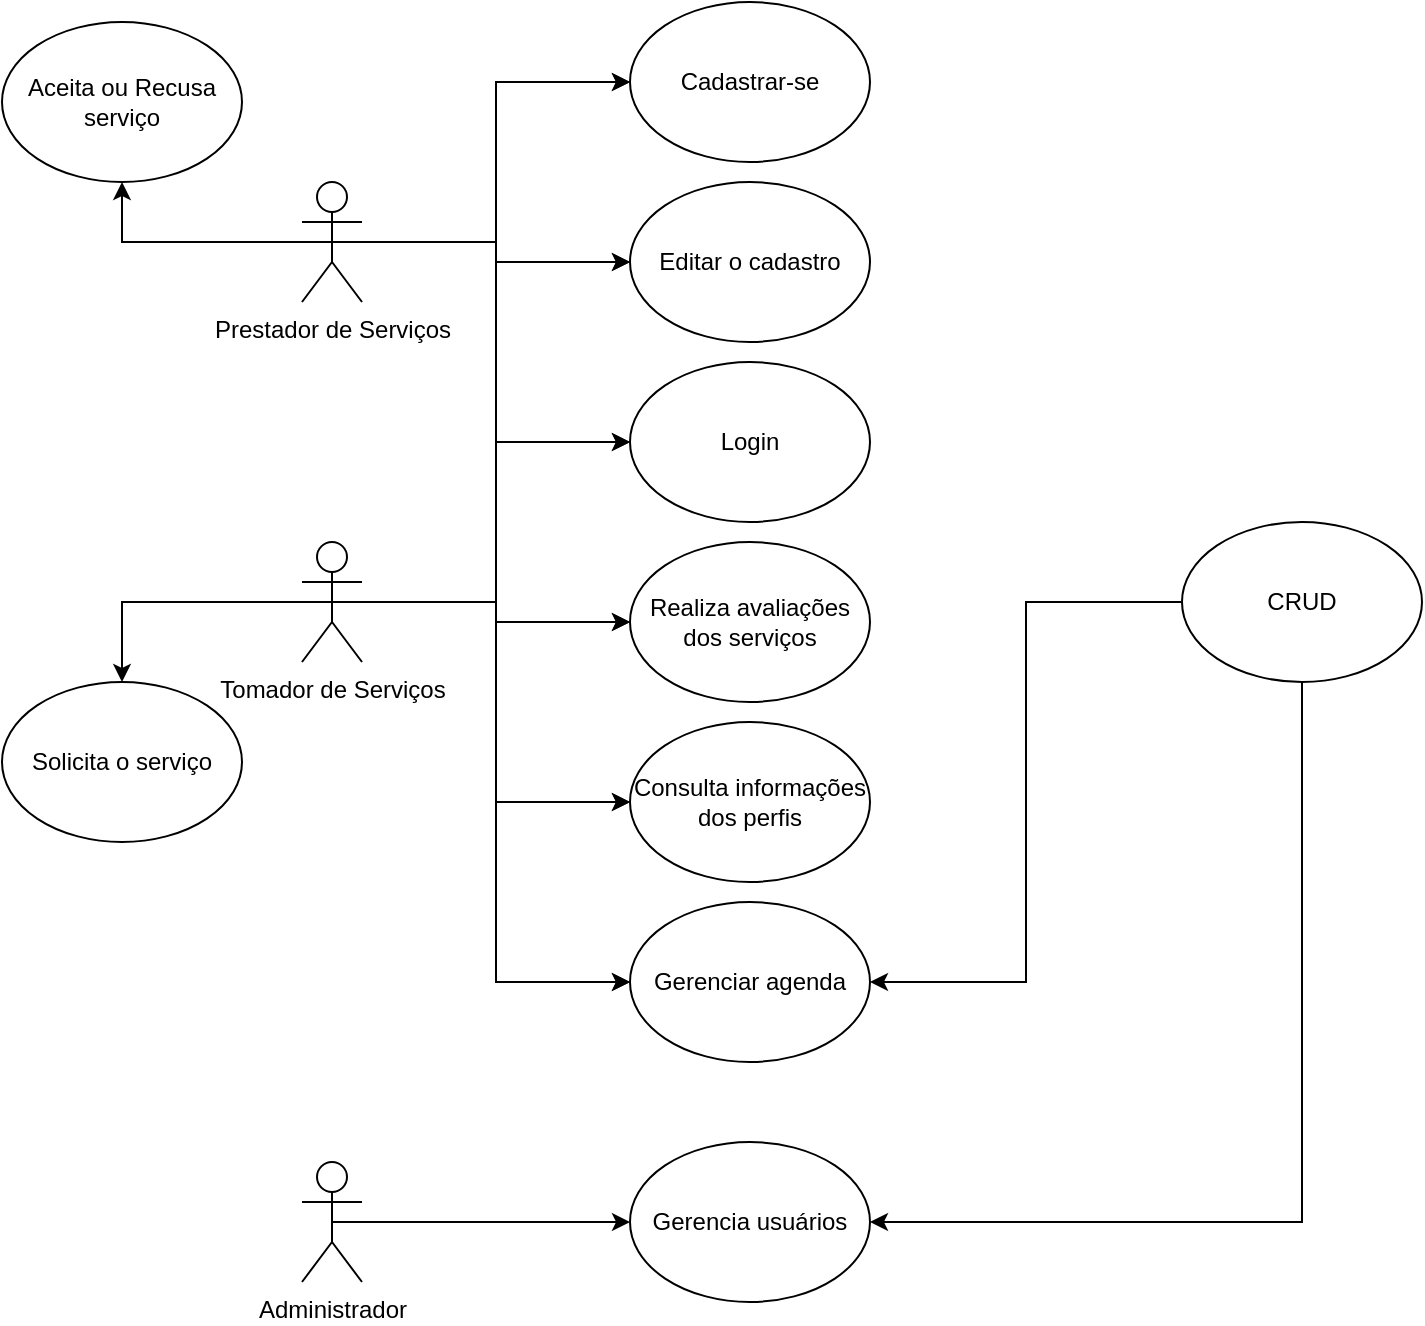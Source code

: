 <mxfile version="21.7.2" type="device">
  <diagram name="Página-1" id="c9uvw3gYUxqFzlKes8iq">
    <mxGraphModel dx="1173" dy="595" grid="1" gridSize="10" guides="1" tooltips="1" connect="1" arrows="1" fold="1" page="1" pageScale="1" pageWidth="827" pageHeight="1169" math="0" shadow="0">
      <root>
        <mxCell id="0" />
        <mxCell id="1" parent="0" />
        <mxCell id="AUjurTuMIAIjrrb0pYJQ-18" style="edgeStyle=orthogonalEdgeStyle;rounded=0;orthogonalLoop=1;jettySize=auto;html=1;entryX=0;entryY=0.5;entryDx=0;entryDy=0;exitX=0.5;exitY=0.5;exitDx=0;exitDy=0;exitPerimeter=0;" edge="1" parent="1" source="AUjurTuMIAIjrrb0pYJQ-1" target="AUjurTuMIAIjrrb0pYJQ-4">
          <mxGeometry relative="1" as="geometry">
            <mxPoint x="290" y="290" as="sourcePoint" />
          </mxGeometry>
        </mxCell>
        <mxCell id="AUjurTuMIAIjrrb0pYJQ-19" style="edgeStyle=orthogonalEdgeStyle;rounded=0;orthogonalLoop=1;jettySize=auto;html=1;exitX=0.5;exitY=0.5;exitDx=0;exitDy=0;exitPerimeter=0;entryX=0;entryY=0.5;entryDx=0;entryDy=0;" edge="1" parent="1" source="AUjurTuMIAIjrrb0pYJQ-1" target="AUjurTuMIAIjrrb0pYJQ-5">
          <mxGeometry relative="1" as="geometry" />
        </mxCell>
        <mxCell id="AUjurTuMIAIjrrb0pYJQ-20" style="edgeStyle=orthogonalEdgeStyle;rounded=0;orthogonalLoop=1;jettySize=auto;html=1;exitX=0.5;exitY=0.5;exitDx=0;exitDy=0;exitPerimeter=0;entryX=0;entryY=0.5;entryDx=0;entryDy=0;" edge="1" parent="1" source="AUjurTuMIAIjrrb0pYJQ-1" target="AUjurTuMIAIjrrb0pYJQ-6">
          <mxGeometry relative="1" as="geometry" />
        </mxCell>
        <mxCell id="AUjurTuMIAIjrrb0pYJQ-21" style="edgeStyle=orthogonalEdgeStyle;rounded=0;orthogonalLoop=1;jettySize=auto;html=1;exitX=0.5;exitY=0.5;exitDx=0;exitDy=0;exitPerimeter=0;entryX=0;entryY=0.5;entryDx=0;entryDy=0;" edge="1" parent="1" source="AUjurTuMIAIjrrb0pYJQ-1" target="AUjurTuMIAIjrrb0pYJQ-7">
          <mxGeometry relative="1" as="geometry" />
        </mxCell>
        <mxCell id="AUjurTuMIAIjrrb0pYJQ-22" style="edgeStyle=orthogonalEdgeStyle;rounded=0;orthogonalLoop=1;jettySize=auto;html=1;exitX=0.5;exitY=0.5;exitDx=0;exitDy=0;exitPerimeter=0;entryX=0;entryY=0.5;entryDx=0;entryDy=0;" edge="1" parent="1" source="AUjurTuMIAIjrrb0pYJQ-1" target="AUjurTuMIAIjrrb0pYJQ-9">
          <mxGeometry relative="1" as="geometry" />
        </mxCell>
        <mxCell id="AUjurTuMIAIjrrb0pYJQ-29" style="edgeStyle=orthogonalEdgeStyle;rounded=0;orthogonalLoop=1;jettySize=auto;html=1;exitX=0.5;exitY=0.5;exitDx=0;exitDy=0;exitPerimeter=0;entryX=0.5;entryY=1;entryDx=0;entryDy=0;" edge="1" parent="1" source="AUjurTuMIAIjrrb0pYJQ-1" target="AUjurTuMIAIjrrb0pYJQ-12">
          <mxGeometry relative="1" as="geometry" />
        </mxCell>
        <mxCell id="AUjurTuMIAIjrrb0pYJQ-32" style="edgeStyle=orthogonalEdgeStyle;rounded=0;orthogonalLoop=1;jettySize=auto;html=1;exitX=0.5;exitY=0.5;exitDx=0;exitDy=0;exitPerimeter=0;entryX=0;entryY=0.5;entryDx=0;entryDy=0;" edge="1" parent="1" source="AUjurTuMIAIjrrb0pYJQ-1" target="AUjurTuMIAIjrrb0pYJQ-10">
          <mxGeometry relative="1" as="geometry" />
        </mxCell>
        <mxCell id="AUjurTuMIAIjrrb0pYJQ-1" value="Prestador de Serviços" style="shape=umlActor;verticalLabelPosition=bottom;verticalAlign=top;html=1;outlineConnect=0;" vertex="1" parent="1">
          <mxGeometry x="190" y="130" width="30" height="60" as="geometry" />
        </mxCell>
        <mxCell id="AUjurTuMIAIjrrb0pYJQ-16" style="edgeStyle=orthogonalEdgeStyle;rounded=0;orthogonalLoop=1;jettySize=auto;html=1;exitX=0.5;exitY=0.5;exitDx=0;exitDy=0;exitPerimeter=0;entryX=0;entryY=0.5;entryDx=0;entryDy=0;" edge="1" parent="1" source="AUjurTuMIAIjrrb0pYJQ-2" target="AUjurTuMIAIjrrb0pYJQ-15">
          <mxGeometry relative="1" as="geometry" />
        </mxCell>
        <mxCell id="AUjurTuMIAIjrrb0pYJQ-2" value="Administrador" style="shape=umlActor;verticalLabelPosition=bottom;verticalAlign=top;html=1;outlineConnect=0;" vertex="1" parent="1">
          <mxGeometry x="190" y="620" width="30" height="60" as="geometry" />
        </mxCell>
        <mxCell id="AUjurTuMIAIjrrb0pYJQ-23" style="edgeStyle=orthogonalEdgeStyle;rounded=0;orthogonalLoop=1;jettySize=auto;html=1;exitX=0.5;exitY=0.5;exitDx=0;exitDy=0;exitPerimeter=0;entryX=0;entryY=0.5;entryDx=0;entryDy=0;" edge="1" parent="1" source="AUjurTuMIAIjrrb0pYJQ-3" target="AUjurTuMIAIjrrb0pYJQ-9">
          <mxGeometry relative="1" as="geometry" />
        </mxCell>
        <mxCell id="AUjurTuMIAIjrrb0pYJQ-24" style="edgeStyle=orthogonalEdgeStyle;rounded=0;orthogonalLoop=1;jettySize=auto;html=1;exitX=0.5;exitY=0.5;exitDx=0;exitDy=0;exitPerimeter=0;entryX=0;entryY=0.5;entryDx=0;entryDy=0;" edge="1" parent="1" source="AUjurTuMIAIjrrb0pYJQ-3" target="AUjurTuMIAIjrrb0pYJQ-7">
          <mxGeometry relative="1" as="geometry" />
        </mxCell>
        <mxCell id="AUjurTuMIAIjrrb0pYJQ-25" style="edgeStyle=orthogonalEdgeStyle;rounded=0;orthogonalLoop=1;jettySize=auto;html=1;exitX=0.5;exitY=0.5;exitDx=0;exitDy=0;exitPerimeter=0;entryX=0;entryY=0.5;entryDx=0;entryDy=0;" edge="1" parent="1" source="AUjurTuMIAIjrrb0pYJQ-3" target="AUjurTuMIAIjrrb0pYJQ-6">
          <mxGeometry relative="1" as="geometry" />
        </mxCell>
        <mxCell id="AUjurTuMIAIjrrb0pYJQ-26" style="edgeStyle=orthogonalEdgeStyle;rounded=0;orthogonalLoop=1;jettySize=auto;html=1;exitX=0.5;exitY=0.5;exitDx=0;exitDy=0;exitPerimeter=0;entryX=0;entryY=0.5;entryDx=0;entryDy=0;" edge="1" parent="1" source="AUjurTuMIAIjrrb0pYJQ-3" target="AUjurTuMIAIjrrb0pYJQ-5">
          <mxGeometry relative="1" as="geometry" />
        </mxCell>
        <mxCell id="AUjurTuMIAIjrrb0pYJQ-27" style="edgeStyle=orthogonalEdgeStyle;rounded=0;orthogonalLoop=1;jettySize=auto;html=1;exitX=0.5;exitY=0.5;exitDx=0;exitDy=0;exitPerimeter=0;entryX=0;entryY=0.5;entryDx=0;entryDy=0;" edge="1" parent="1" source="AUjurTuMIAIjrrb0pYJQ-3" target="AUjurTuMIAIjrrb0pYJQ-4">
          <mxGeometry relative="1" as="geometry" />
        </mxCell>
        <mxCell id="AUjurTuMIAIjrrb0pYJQ-30" style="edgeStyle=orthogonalEdgeStyle;rounded=0;orthogonalLoop=1;jettySize=auto;html=1;exitX=0.5;exitY=0.5;exitDx=0;exitDy=0;exitPerimeter=0;entryX=0.5;entryY=0;entryDx=0;entryDy=0;" edge="1" parent="1" source="AUjurTuMIAIjrrb0pYJQ-3" target="AUjurTuMIAIjrrb0pYJQ-11">
          <mxGeometry relative="1" as="geometry" />
        </mxCell>
        <mxCell id="AUjurTuMIAIjrrb0pYJQ-33" style="edgeStyle=orthogonalEdgeStyle;rounded=0;orthogonalLoop=1;jettySize=auto;html=1;exitX=0.5;exitY=0.5;exitDx=0;exitDy=0;exitPerimeter=0;entryX=0;entryY=0.5;entryDx=0;entryDy=0;" edge="1" parent="1" source="AUjurTuMIAIjrrb0pYJQ-3" target="AUjurTuMIAIjrrb0pYJQ-10">
          <mxGeometry relative="1" as="geometry" />
        </mxCell>
        <mxCell id="AUjurTuMIAIjrrb0pYJQ-3" value="Tomador de Serviços" style="shape=umlActor;verticalLabelPosition=bottom;verticalAlign=top;html=1;outlineConnect=0;" vertex="1" parent="1">
          <mxGeometry x="190" y="310" width="30" height="60" as="geometry" />
        </mxCell>
        <mxCell id="AUjurTuMIAIjrrb0pYJQ-4" value="Cadastrar-se" style="ellipse;whiteSpace=wrap;html=1;" vertex="1" parent="1">
          <mxGeometry x="354" y="40" width="120" height="80" as="geometry" />
        </mxCell>
        <mxCell id="AUjurTuMIAIjrrb0pYJQ-5" value="Editar o cadastro" style="ellipse;whiteSpace=wrap;html=1;" vertex="1" parent="1">
          <mxGeometry x="354" y="130" width="120" height="80" as="geometry" />
        </mxCell>
        <mxCell id="AUjurTuMIAIjrrb0pYJQ-6" value="Login" style="ellipse;whiteSpace=wrap;html=1;" vertex="1" parent="1">
          <mxGeometry x="354" y="220" width="120" height="80" as="geometry" />
        </mxCell>
        <mxCell id="AUjurTuMIAIjrrb0pYJQ-7" value="Realiza avaliações dos serviços" style="ellipse;whiteSpace=wrap;html=1;" vertex="1" parent="1">
          <mxGeometry x="354" y="310" width="120" height="80" as="geometry" />
        </mxCell>
        <mxCell id="AUjurTuMIAIjrrb0pYJQ-9" value="Consulta informações dos perfis" style="ellipse;whiteSpace=wrap;html=1;" vertex="1" parent="1">
          <mxGeometry x="354" y="400" width="120" height="80" as="geometry" />
        </mxCell>
        <mxCell id="AUjurTuMIAIjrrb0pYJQ-10" value="Gerenciar agenda" style="ellipse;whiteSpace=wrap;html=1;" vertex="1" parent="1">
          <mxGeometry x="354" y="490" width="120" height="80" as="geometry" />
        </mxCell>
        <mxCell id="AUjurTuMIAIjrrb0pYJQ-11" value="Solicita o serviço" style="ellipse;whiteSpace=wrap;html=1;" vertex="1" parent="1">
          <mxGeometry x="40" y="380" width="120" height="80" as="geometry" />
        </mxCell>
        <mxCell id="AUjurTuMIAIjrrb0pYJQ-12" value="Aceita ou Recusa serviço" style="ellipse;whiteSpace=wrap;html=1;" vertex="1" parent="1">
          <mxGeometry x="40" y="50" width="120" height="80" as="geometry" />
        </mxCell>
        <mxCell id="AUjurTuMIAIjrrb0pYJQ-17" style="edgeStyle=orthogonalEdgeStyle;rounded=0;orthogonalLoop=1;jettySize=auto;html=1;exitX=0;exitY=0.5;exitDx=0;exitDy=0;entryX=1;entryY=0.5;entryDx=0;entryDy=0;" edge="1" parent="1" source="AUjurTuMIAIjrrb0pYJQ-13" target="AUjurTuMIAIjrrb0pYJQ-10">
          <mxGeometry relative="1" as="geometry" />
        </mxCell>
        <mxCell id="AUjurTuMIAIjrrb0pYJQ-31" style="edgeStyle=orthogonalEdgeStyle;rounded=0;orthogonalLoop=1;jettySize=auto;html=1;exitX=0.5;exitY=1;exitDx=0;exitDy=0;entryX=1;entryY=0.5;entryDx=0;entryDy=0;" edge="1" parent="1" source="AUjurTuMIAIjrrb0pYJQ-13" target="AUjurTuMIAIjrrb0pYJQ-15">
          <mxGeometry relative="1" as="geometry" />
        </mxCell>
        <mxCell id="AUjurTuMIAIjrrb0pYJQ-13" value="CRUD" style="ellipse;whiteSpace=wrap;html=1;" vertex="1" parent="1">
          <mxGeometry x="630" y="300" width="120" height="80" as="geometry" />
        </mxCell>
        <mxCell id="AUjurTuMIAIjrrb0pYJQ-15" value="Gerencia usuários" style="ellipse;whiteSpace=wrap;html=1;" vertex="1" parent="1">
          <mxGeometry x="354" y="610" width="120" height="80" as="geometry" />
        </mxCell>
      </root>
    </mxGraphModel>
  </diagram>
</mxfile>
